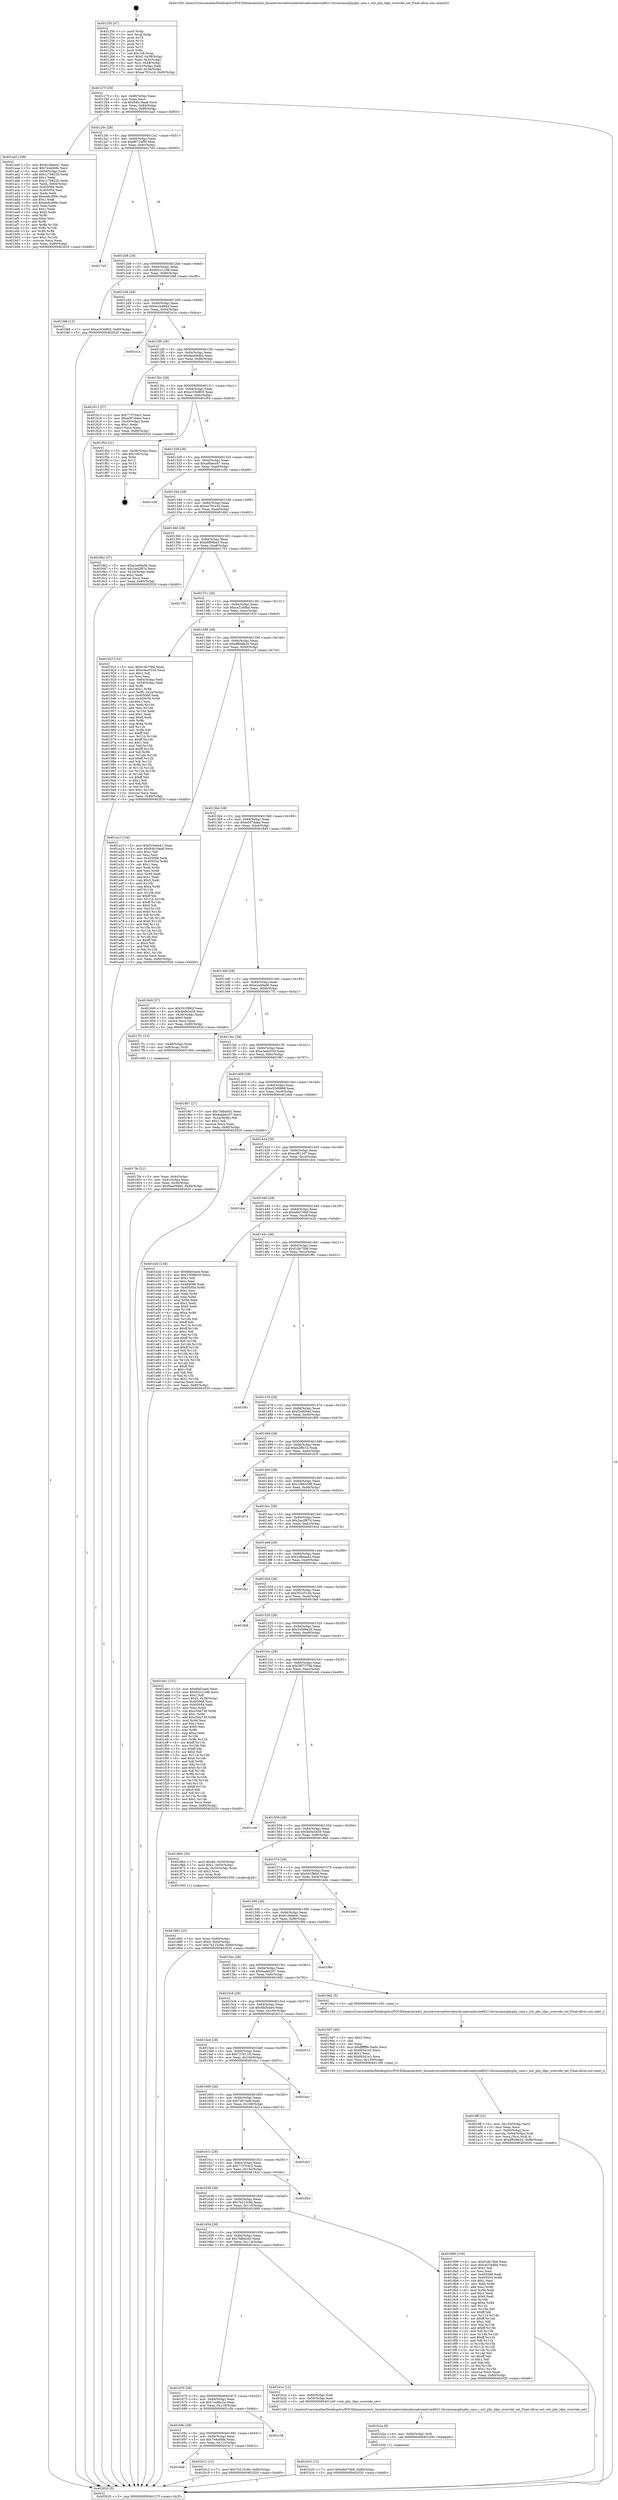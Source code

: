 digraph "0x401250" {
  label = "0x401250 (/mnt/c/Users/mathe/Desktop/tcc/POCII/binaries/extr_linuxdriversnetwirelessbroadcombrcm80211brcmsmacphyphy_cmn.c_wlc_phy_ldpc_override_set_Final-ollvm.out::main(0))"
  labelloc = "t"
  node[shape=record]

  Entry [label="",width=0.3,height=0.3,shape=circle,fillcolor=black,style=filled]
  "0x40127f" [label="{
     0x40127f [29]\l
     | [instrs]\l
     &nbsp;&nbsp;0x40127f \<+3\>: mov -0x80(%rbp),%eax\l
     &nbsp;&nbsp;0x401282 \<+2\>: mov %eax,%ecx\l
     &nbsp;&nbsp;0x401284 \<+6\>: sub $0x84b19aa8,%ecx\l
     &nbsp;&nbsp;0x40128a \<+6\>: mov %eax,-0x84(%rbp)\l
     &nbsp;&nbsp;0x401290 \<+6\>: mov %ecx,-0x88(%rbp)\l
     &nbsp;&nbsp;0x401296 \<+6\>: je 0000000000401aa5 \<main+0x855\>\l
  }"]
  "0x401aa5" [label="{
     0x401aa5 [109]\l
     | [instrs]\l
     &nbsp;&nbsp;0x401aa5 \<+5\>: mov $0x619abe41,%eax\l
     &nbsp;&nbsp;0x401aaa \<+5\>: mov $0x7e4ebfdb,%ecx\l
     &nbsp;&nbsp;0x401aaf \<+3\>: mov -0x64(%rbp),%edx\l
     &nbsp;&nbsp;0x401ab2 \<+6\>: add $0x1c7b822b,%edx\l
     &nbsp;&nbsp;0x401ab8 \<+3\>: add $0x1,%edx\l
     &nbsp;&nbsp;0x401abb \<+6\>: sub $0x1c7b822b,%edx\l
     &nbsp;&nbsp;0x401ac1 \<+3\>: mov %edx,-0x64(%rbp)\l
     &nbsp;&nbsp;0x401ac4 \<+7\>: mov 0x405068,%edx\l
     &nbsp;&nbsp;0x401acb \<+7\>: mov 0x405054,%esi\l
     &nbsp;&nbsp;0x401ad2 \<+2\>: mov %edx,%edi\l
     &nbsp;&nbsp;0x401ad4 \<+6\>: add $0xee6c899c,%edi\l
     &nbsp;&nbsp;0x401ada \<+3\>: sub $0x1,%edi\l
     &nbsp;&nbsp;0x401add \<+6\>: sub $0xee6c899c,%edi\l
     &nbsp;&nbsp;0x401ae3 \<+3\>: imul %edi,%edx\l
     &nbsp;&nbsp;0x401ae6 \<+3\>: and $0x1,%edx\l
     &nbsp;&nbsp;0x401ae9 \<+3\>: cmp $0x0,%edx\l
     &nbsp;&nbsp;0x401aec \<+4\>: sete %r8b\l
     &nbsp;&nbsp;0x401af0 \<+3\>: cmp $0xa,%esi\l
     &nbsp;&nbsp;0x401af3 \<+4\>: setl %r9b\l
     &nbsp;&nbsp;0x401af7 \<+3\>: mov %r8b,%r10b\l
     &nbsp;&nbsp;0x401afa \<+3\>: and %r9b,%r10b\l
     &nbsp;&nbsp;0x401afd \<+3\>: xor %r9b,%r8b\l
     &nbsp;&nbsp;0x401b00 \<+3\>: or %r8b,%r10b\l
     &nbsp;&nbsp;0x401b03 \<+4\>: test $0x1,%r10b\l
     &nbsp;&nbsp;0x401b07 \<+3\>: cmovne %ecx,%eax\l
     &nbsp;&nbsp;0x401b0a \<+3\>: mov %eax,-0x80(%rbp)\l
     &nbsp;&nbsp;0x401b0d \<+5\>: jmp 0000000000402020 \<main+0xdd0\>\l
  }"]
  "0x40129c" [label="{
     0x40129c [28]\l
     | [instrs]\l
     &nbsp;&nbsp;0x40129c \<+5\>: jmp 00000000004012a1 \<main+0x51\>\l
     &nbsp;&nbsp;0x4012a1 \<+6\>: mov -0x84(%rbp),%eax\l
     &nbsp;&nbsp;0x4012a7 \<+5\>: sub $0x86724f5f,%eax\l
     &nbsp;&nbsp;0x4012ac \<+6\>: mov %eax,-0x8c(%rbp)\l
     &nbsp;&nbsp;0x4012b2 \<+6\>: je 00000000004017e5 \<main+0x595\>\l
  }"]
  Exit [label="",width=0.3,height=0.3,shape=circle,fillcolor=black,style=filled,peripheries=2]
  "0x4017e5" [label="{
     0x4017e5\l
  }", style=dashed]
  "0x4012b8" [label="{
     0x4012b8 [28]\l
     | [instrs]\l
     &nbsp;&nbsp;0x4012b8 \<+5\>: jmp 00000000004012bd \<main+0x6d\>\l
     &nbsp;&nbsp;0x4012bd \<+6\>: mov -0x84(%rbp),%eax\l
     &nbsp;&nbsp;0x4012c3 \<+5\>: sub $0x92cc1246,%eax\l
     &nbsp;&nbsp;0x4012c8 \<+6\>: mov %eax,-0x90(%rbp)\l
     &nbsp;&nbsp;0x4012ce \<+6\>: je 0000000000401f48 \<main+0xcf8\>\l
  }"]
  "0x401b33" [label="{
     0x401b33 [12]\l
     | [instrs]\l
     &nbsp;&nbsp;0x401b33 \<+7\>: movl $0xefe070b8,-0x80(%rbp)\l
     &nbsp;&nbsp;0x401b3a \<+5\>: jmp 0000000000402020 \<main+0xdd0\>\l
  }"]
  "0x401f48" [label="{
     0x401f48 [12]\l
     | [instrs]\l
     &nbsp;&nbsp;0x401f48 \<+7\>: movl $0xa163d805,-0x80(%rbp)\l
     &nbsp;&nbsp;0x401f4f \<+5\>: jmp 0000000000402020 \<main+0xdd0\>\l
  }"]
  "0x4012d4" [label="{
     0x4012d4 [28]\l
     | [instrs]\l
     &nbsp;&nbsp;0x4012d4 \<+5\>: jmp 00000000004012d9 \<main+0x89\>\l
     &nbsp;&nbsp;0x4012d9 \<+6\>: mov -0x84(%rbp),%eax\l
     &nbsp;&nbsp;0x4012df \<+5\>: sub $0x9ccb4844,%eax\l
     &nbsp;&nbsp;0x4012e4 \<+6\>: mov %eax,-0x94(%rbp)\l
     &nbsp;&nbsp;0x4012ea \<+6\>: je 0000000000401e1a \<main+0xbca\>\l
  }"]
  "0x401b2a" [label="{
     0x401b2a [9]\l
     | [instrs]\l
     &nbsp;&nbsp;0x401b2a \<+4\>: mov -0x60(%rbp),%rdi\l
     &nbsp;&nbsp;0x401b2e \<+5\>: call 0000000000401030 \<free@plt\>\l
     | [calls]\l
     &nbsp;&nbsp;0x401030 \{1\} (unknown)\l
  }"]
  "0x401e1a" [label="{
     0x401e1a\l
  }", style=dashed]
  "0x4012f0" [label="{
     0x4012f0 [28]\l
     | [instrs]\l
     &nbsp;&nbsp;0x4012f0 \<+5\>: jmp 00000000004012f5 \<main+0xa5\>\l
     &nbsp;&nbsp;0x4012f5 \<+6\>: mov -0x84(%rbp),%eax\l
     &nbsp;&nbsp;0x4012fb \<+5\>: sub $0x9ea09db0,%eax\l
     &nbsp;&nbsp;0x401300 \<+6\>: mov %eax,-0x98(%rbp)\l
     &nbsp;&nbsp;0x401306 \<+6\>: je 0000000000401813 \<main+0x5c3\>\l
  }"]
  "0x4016a8" [label="{
     0x4016a8\l
  }", style=dashed]
  "0x401813" [label="{
     0x401813 [27]\l
     | [instrs]\l
     &nbsp;&nbsp;0x401813 \<+5\>: mov $0x773704c2,%eax\l
     &nbsp;&nbsp;0x401818 \<+5\>: mov $0xe007ddae,%ecx\l
     &nbsp;&nbsp;0x40181d \<+3\>: mov -0x30(%rbp),%edx\l
     &nbsp;&nbsp;0x401820 \<+3\>: cmp $0x1,%edx\l
     &nbsp;&nbsp;0x401823 \<+3\>: cmovl %ecx,%eax\l
     &nbsp;&nbsp;0x401826 \<+3\>: mov %eax,-0x80(%rbp)\l
     &nbsp;&nbsp;0x401829 \<+5\>: jmp 0000000000402020 \<main+0xdd0\>\l
  }"]
  "0x40130c" [label="{
     0x40130c [28]\l
     | [instrs]\l
     &nbsp;&nbsp;0x40130c \<+5\>: jmp 0000000000401311 \<main+0xc1\>\l
     &nbsp;&nbsp;0x401311 \<+6\>: mov -0x84(%rbp),%eax\l
     &nbsp;&nbsp;0x401317 \<+5\>: sub $0xa163d805,%eax\l
     &nbsp;&nbsp;0x40131c \<+6\>: mov %eax,-0x9c(%rbp)\l
     &nbsp;&nbsp;0x401322 \<+6\>: je 0000000000401f54 \<main+0xd04\>\l
  }"]
  "0x401b12" [label="{
     0x401b12 [12]\l
     | [instrs]\l
     &nbsp;&nbsp;0x401b12 \<+7\>: movl $0x7b215c9d,-0x80(%rbp)\l
     &nbsp;&nbsp;0x401b19 \<+5\>: jmp 0000000000402020 \<main+0xdd0\>\l
  }"]
  "0x401f54" [label="{
     0x401f54 [21]\l
     | [instrs]\l
     &nbsp;&nbsp;0x401f54 \<+3\>: mov -0x38(%rbp),%eax\l
     &nbsp;&nbsp;0x401f57 \<+7\>: add $0x108,%rsp\l
     &nbsp;&nbsp;0x401f5e \<+1\>: pop %rbx\l
     &nbsp;&nbsp;0x401f5f \<+2\>: pop %r12\l
     &nbsp;&nbsp;0x401f61 \<+2\>: pop %r13\l
     &nbsp;&nbsp;0x401f63 \<+2\>: pop %r14\l
     &nbsp;&nbsp;0x401f65 \<+2\>: pop %r15\l
     &nbsp;&nbsp;0x401f67 \<+1\>: pop %rbp\l
     &nbsp;&nbsp;0x401f68 \<+1\>: ret\l
  }"]
  "0x401328" [label="{
     0x401328 [28]\l
     | [instrs]\l
     &nbsp;&nbsp;0x401328 \<+5\>: jmp 000000000040132d \<main+0xdd\>\l
     &nbsp;&nbsp;0x40132d \<+6\>: mov -0x84(%rbp),%eax\l
     &nbsp;&nbsp;0x401333 \<+5\>: sub $0xa9beec67,%eax\l
     &nbsp;&nbsp;0x401338 \<+6\>: mov %eax,-0xa0(%rbp)\l
     &nbsp;&nbsp;0x40133e \<+6\>: je 0000000000401c56 \<main+0xa06\>\l
  }"]
  "0x40168c" [label="{
     0x40168c [28]\l
     | [instrs]\l
     &nbsp;&nbsp;0x40168c \<+5\>: jmp 0000000000401691 \<main+0x441\>\l
     &nbsp;&nbsp;0x401691 \<+6\>: mov -0x84(%rbp),%eax\l
     &nbsp;&nbsp;0x401697 \<+5\>: sub $0x7e4ebfdb,%eax\l
     &nbsp;&nbsp;0x40169c \<+6\>: mov %eax,-0x11c(%rbp)\l
     &nbsp;&nbsp;0x4016a2 \<+6\>: je 0000000000401b12 \<main+0x8c2\>\l
  }"]
  "0x401c56" [label="{
     0x401c56\l
  }", style=dashed]
  "0x401344" [label="{
     0x401344 [28]\l
     | [instrs]\l
     &nbsp;&nbsp;0x401344 \<+5\>: jmp 0000000000401349 \<main+0xf9\>\l
     &nbsp;&nbsp;0x401349 \<+6\>: mov -0x84(%rbp),%eax\l
     &nbsp;&nbsp;0x40134f \<+5\>: sub $0xae791e1d,%eax\l
     &nbsp;&nbsp;0x401354 \<+6\>: mov %eax,-0xa4(%rbp)\l
     &nbsp;&nbsp;0x40135a \<+6\>: je 00000000004016b2 \<main+0x462\>\l
  }"]
  "0x401c3b" [label="{
     0x401c3b\l
  }", style=dashed]
  "0x4016b2" [label="{
     0x4016b2 [27]\l
     | [instrs]\l
     &nbsp;&nbsp;0x4016b2 \<+5\>: mov $0xe2a09a06,%eax\l
     &nbsp;&nbsp;0x4016b7 \<+5\>: mov $0x2ae2f87d,%ecx\l
     &nbsp;&nbsp;0x4016bc \<+3\>: mov -0x34(%rbp),%edx\l
     &nbsp;&nbsp;0x4016bf \<+3\>: cmp $0x2,%edx\l
     &nbsp;&nbsp;0x4016c2 \<+3\>: cmovne %ecx,%eax\l
     &nbsp;&nbsp;0x4016c5 \<+3\>: mov %eax,-0x80(%rbp)\l
     &nbsp;&nbsp;0x4016c8 \<+5\>: jmp 0000000000402020 \<main+0xdd0\>\l
  }"]
  "0x401360" [label="{
     0x401360 [28]\l
     | [instrs]\l
     &nbsp;&nbsp;0x401360 \<+5\>: jmp 0000000000401365 \<main+0x115\>\l
     &nbsp;&nbsp;0x401365 \<+6\>: mov -0x84(%rbp),%eax\l
     &nbsp;&nbsp;0x40136b \<+5\>: sub $0xb0f96ba3,%eax\l
     &nbsp;&nbsp;0x401370 \<+6\>: mov %eax,-0xa8(%rbp)\l
     &nbsp;&nbsp;0x401376 \<+6\>: je 0000000000401753 \<main+0x503\>\l
  }"]
  "0x402020" [label="{
     0x402020 [5]\l
     | [instrs]\l
     &nbsp;&nbsp;0x402020 \<+5\>: jmp 000000000040127f \<main+0x2f\>\l
  }"]
  "0x401250" [label="{
     0x401250 [47]\l
     | [instrs]\l
     &nbsp;&nbsp;0x401250 \<+1\>: push %rbp\l
     &nbsp;&nbsp;0x401251 \<+3\>: mov %rsp,%rbp\l
     &nbsp;&nbsp;0x401254 \<+2\>: push %r15\l
     &nbsp;&nbsp;0x401256 \<+2\>: push %r14\l
     &nbsp;&nbsp;0x401258 \<+2\>: push %r13\l
     &nbsp;&nbsp;0x40125a \<+2\>: push %r12\l
     &nbsp;&nbsp;0x40125c \<+1\>: push %rbx\l
     &nbsp;&nbsp;0x40125d \<+7\>: sub $0x108,%rsp\l
     &nbsp;&nbsp;0x401264 \<+7\>: movl $0x0,-0x38(%rbp)\l
     &nbsp;&nbsp;0x40126b \<+3\>: mov %edi,-0x3c(%rbp)\l
     &nbsp;&nbsp;0x40126e \<+4\>: mov %rsi,-0x48(%rbp)\l
     &nbsp;&nbsp;0x401272 \<+3\>: mov -0x3c(%rbp),%edi\l
     &nbsp;&nbsp;0x401275 \<+3\>: mov %edi,-0x34(%rbp)\l
     &nbsp;&nbsp;0x401278 \<+7\>: movl $0xae791e1d,-0x80(%rbp)\l
  }"]
  "0x401670" [label="{
     0x401670 [28]\l
     | [instrs]\l
     &nbsp;&nbsp;0x401670 \<+5\>: jmp 0000000000401675 \<main+0x425\>\l
     &nbsp;&nbsp;0x401675 \<+6\>: mov -0x84(%rbp),%eax\l
     &nbsp;&nbsp;0x40167b \<+5\>: sub $0x7ca8bc24,%eax\l
     &nbsp;&nbsp;0x401680 \<+6\>: mov %eax,-0x118(%rbp)\l
     &nbsp;&nbsp;0x401686 \<+6\>: je 0000000000401c3b \<main+0x9eb\>\l
  }"]
  "0x401753" [label="{
     0x401753\l
  }", style=dashed]
  "0x40137c" [label="{
     0x40137c [28]\l
     | [instrs]\l
     &nbsp;&nbsp;0x40137c \<+5\>: jmp 0000000000401381 \<main+0x131\>\l
     &nbsp;&nbsp;0x401381 \<+6\>: mov -0x84(%rbp),%eax\l
     &nbsp;&nbsp;0x401387 \<+5\>: sub $0xce3168bd,%eax\l
     &nbsp;&nbsp;0x40138c \<+6\>: mov %eax,-0xac(%rbp)\l
     &nbsp;&nbsp;0x401392 \<+6\>: je 000000000040191f \<main+0x6cf\>\l
  }"]
  "0x401b1e" [label="{
     0x401b1e [12]\l
     | [instrs]\l
     &nbsp;&nbsp;0x401b1e \<+4\>: mov -0x60(%rbp),%rdi\l
     &nbsp;&nbsp;0x401b22 \<+3\>: mov -0x50(%rbp),%esi\l
     &nbsp;&nbsp;0x401b25 \<+5\>: call 0000000000401240 \<wlc_phy_ldpc_override_set\>\l
     | [calls]\l
     &nbsp;&nbsp;0x401240 \{1\} (/mnt/c/Users/mathe/Desktop/tcc/POCII/binaries/extr_linuxdriversnetwirelessbroadcombrcm80211brcmsmacphyphy_cmn.c_wlc_phy_ldpc_override_set_Final-ollvm.out::wlc_phy_ldpc_override_set)\l
  }"]
  "0x40191f" [label="{
     0x40191f [152]\l
     | [instrs]\l
     &nbsp;&nbsp;0x40191f \<+5\>: mov $0xf1db75b6,%eax\l
     &nbsp;&nbsp;0x401924 \<+5\>: mov $0xe3ee033d,%ecx\l
     &nbsp;&nbsp;0x401929 \<+2\>: mov $0x1,%dl\l
     &nbsp;&nbsp;0x40192b \<+2\>: xor %esi,%esi\l
     &nbsp;&nbsp;0x40192d \<+3\>: mov -0x64(%rbp),%edi\l
     &nbsp;&nbsp;0x401930 \<+3\>: cmp -0x54(%rbp),%edi\l
     &nbsp;&nbsp;0x401933 \<+4\>: setl %r8b\l
     &nbsp;&nbsp;0x401937 \<+4\>: and $0x1,%r8b\l
     &nbsp;&nbsp;0x40193b \<+4\>: mov %r8b,-0x2a(%rbp)\l
     &nbsp;&nbsp;0x40193f \<+7\>: mov 0x405068,%edi\l
     &nbsp;&nbsp;0x401946 \<+8\>: mov 0x405054,%r9d\l
     &nbsp;&nbsp;0x40194e \<+3\>: sub $0x1,%esi\l
     &nbsp;&nbsp;0x401951 \<+3\>: mov %edi,%r10d\l
     &nbsp;&nbsp;0x401954 \<+3\>: add %esi,%r10d\l
     &nbsp;&nbsp;0x401957 \<+4\>: imul %r10d,%edi\l
     &nbsp;&nbsp;0x40195b \<+3\>: and $0x1,%edi\l
     &nbsp;&nbsp;0x40195e \<+3\>: cmp $0x0,%edi\l
     &nbsp;&nbsp;0x401961 \<+4\>: sete %r8b\l
     &nbsp;&nbsp;0x401965 \<+4\>: cmp $0xa,%r9d\l
     &nbsp;&nbsp;0x401969 \<+4\>: setl %r11b\l
     &nbsp;&nbsp;0x40196d \<+3\>: mov %r8b,%bl\l
     &nbsp;&nbsp;0x401970 \<+3\>: xor $0xff,%bl\l
     &nbsp;&nbsp;0x401973 \<+3\>: mov %r11b,%r14b\l
     &nbsp;&nbsp;0x401976 \<+4\>: xor $0xff,%r14b\l
     &nbsp;&nbsp;0x40197a \<+3\>: xor $0x1,%dl\l
     &nbsp;&nbsp;0x40197d \<+3\>: mov %bl,%r15b\l
     &nbsp;&nbsp;0x401980 \<+4\>: and $0xff,%r15b\l
     &nbsp;&nbsp;0x401984 \<+3\>: and %dl,%r8b\l
     &nbsp;&nbsp;0x401987 \<+3\>: mov %r14b,%r12b\l
     &nbsp;&nbsp;0x40198a \<+4\>: and $0xff,%r12b\l
     &nbsp;&nbsp;0x40198e \<+3\>: and %dl,%r11b\l
     &nbsp;&nbsp;0x401991 \<+3\>: or %r8b,%r15b\l
     &nbsp;&nbsp;0x401994 \<+3\>: or %r11b,%r12b\l
     &nbsp;&nbsp;0x401997 \<+3\>: xor %r12b,%r15b\l
     &nbsp;&nbsp;0x40199a \<+3\>: or %r14b,%bl\l
     &nbsp;&nbsp;0x40199d \<+3\>: xor $0xff,%bl\l
     &nbsp;&nbsp;0x4019a0 \<+3\>: or $0x1,%dl\l
     &nbsp;&nbsp;0x4019a3 \<+2\>: and %dl,%bl\l
     &nbsp;&nbsp;0x4019a5 \<+3\>: or %bl,%r15b\l
     &nbsp;&nbsp;0x4019a8 \<+4\>: test $0x1,%r15b\l
     &nbsp;&nbsp;0x4019ac \<+3\>: cmovne %ecx,%eax\l
     &nbsp;&nbsp;0x4019af \<+3\>: mov %eax,-0x80(%rbp)\l
     &nbsp;&nbsp;0x4019b2 \<+5\>: jmp 0000000000402020 \<main+0xdd0\>\l
  }"]
  "0x401398" [label="{
     0x401398 [28]\l
     | [instrs]\l
     &nbsp;&nbsp;0x401398 \<+5\>: jmp 000000000040139d \<main+0x14d\>\l
     &nbsp;&nbsp;0x40139d \<+6\>: mov -0x84(%rbp),%eax\l
     &nbsp;&nbsp;0x4013a3 \<+5\>: sub $0xdf608b20,%eax\l
     &nbsp;&nbsp;0x4013a8 \<+6\>: mov %eax,-0xb0(%rbp)\l
     &nbsp;&nbsp;0x4013ae \<+6\>: je 0000000000401a1f \<main+0x7cf\>\l
  }"]
  "0x4019ff" [label="{
     0x4019ff [32]\l
     | [instrs]\l
     &nbsp;&nbsp;0x4019ff \<+6\>: mov -0x120(%rbp),%ecx\l
     &nbsp;&nbsp;0x401a05 \<+3\>: imul %eax,%ecx\l
     &nbsp;&nbsp;0x401a08 \<+4\>: mov -0x60(%rbp),%rsi\l
     &nbsp;&nbsp;0x401a0c \<+4\>: movslq -0x64(%rbp),%rdi\l
     &nbsp;&nbsp;0x401a10 \<+3\>: mov %ecx,(%rsi,%rdi,4)\l
     &nbsp;&nbsp;0x401a13 \<+7\>: movl $0xdf608b20,-0x80(%rbp)\l
     &nbsp;&nbsp;0x401a1a \<+5\>: jmp 0000000000402020 \<main+0xdd0\>\l
  }"]
  "0x401a1f" [label="{
     0x401a1f [134]\l
     | [instrs]\l
     &nbsp;&nbsp;0x401a1f \<+5\>: mov $0x619abe41,%eax\l
     &nbsp;&nbsp;0x401a24 \<+5\>: mov $0x84b19aa8,%ecx\l
     &nbsp;&nbsp;0x401a29 \<+2\>: mov $0x1,%dl\l
     &nbsp;&nbsp;0x401a2b \<+2\>: xor %esi,%esi\l
     &nbsp;&nbsp;0x401a2d \<+7\>: mov 0x405068,%edi\l
     &nbsp;&nbsp;0x401a34 \<+8\>: mov 0x405054,%r8d\l
     &nbsp;&nbsp;0x401a3c \<+3\>: sub $0x1,%esi\l
     &nbsp;&nbsp;0x401a3f \<+3\>: mov %edi,%r9d\l
     &nbsp;&nbsp;0x401a42 \<+3\>: add %esi,%r9d\l
     &nbsp;&nbsp;0x401a45 \<+4\>: imul %r9d,%edi\l
     &nbsp;&nbsp;0x401a49 \<+3\>: and $0x1,%edi\l
     &nbsp;&nbsp;0x401a4c \<+3\>: cmp $0x0,%edi\l
     &nbsp;&nbsp;0x401a4f \<+4\>: sete %r10b\l
     &nbsp;&nbsp;0x401a53 \<+4\>: cmp $0xa,%r8d\l
     &nbsp;&nbsp;0x401a57 \<+4\>: setl %r11b\l
     &nbsp;&nbsp;0x401a5b \<+3\>: mov %r10b,%bl\l
     &nbsp;&nbsp;0x401a5e \<+3\>: xor $0xff,%bl\l
     &nbsp;&nbsp;0x401a61 \<+3\>: mov %r11b,%r14b\l
     &nbsp;&nbsp;0x401a64 \<+4\>: xor $0xff,%r14b\l
     &nbsp;&nbsp;0x401a68 \<+3\>: xor $0x0,%dl\l
     &nbsp;&nbsp;0x401a6b \<+3\>: mov %bl,%r15b\l
     &nbsp;&nbsp;0x401a6e \<+4\>: and $0x0,%r15b\l
     &nbsp;&nbsp;0x401a72 \<+3\>: and %dl,%r10b\l
     &nbsp;&nbsp;0x401a75 \<+3\>: mov %r14b,%r12b\l
     &nbsp;&nbsp;0x401a78 \<+4\>: and $0x0,%r12b\l
     &nbsp;&nbsp;0x401a7c \<+3\>: and %dl,%r11b\l
     &nbsp;&nbsp;0x401a7f \<+3\>: or %r10b,%r15b\l
     &nbsp;&nbsp;0x401a82 \<+3\>: or %r11b,%r12b\l
     &nbsp;&nbsp;0x401a85 \<+3\>: xor %r12b,%r15b\l
     &nbsp;&nbsp;0x401a88 \<+3\>: or %r14b,%bl\l
     &nbsp;&nbsp;0x401a8b \<+3\>: xor $0xff,%bl\l
     &nbsp;&nbsp;0x401a8e \<+3\>: or $0x0,%dl\l
     &nbsp;&nbsp;0x401a91 \<+2\>: and %dl,%bl\l
     &nbsp;&nbsp;0x401a93 \<+3\>: or %bl,%r15b\l
     &nbsp;&nbsp;0x401a96 \<+4\>: test $0x1,%r15b\l
     &nbsp;&nbsp;0x401a9a \<+3\>: cmovne %ecx,%eax\l
     &nbsp;&nbsp;0x401a9d \<+3\>: mov %eax,-0x80(%rbp)\l
     &nbsp;&nbsp;0x401aa0 \<+5\>: jmp 0000000000402020 \<main+0xdd0\>\l
  }"]
  "0x4013b4" [label="{
     0x4013b4 [28]\l
     | [instrs]\l
     &nbsp;&nbsp;0x4013b4 \<+5\>: jmp 00000000004013b9 \<main+0x169\>\l
     &nbsp;&nbsp;0x4013b9 \<+6\>: mov -0x84(%rbp),%eax\l
     &nbsp;&nbsp;0x4013bf \<+5\>: sub $0xe007ddae,%eax\l
     &nbsp;&nbsp;0x4013c4 \<+6\>: mov %eax,-0xb4(%rbp)\l
     &nbsp;&nbsp;0x4013ca \<+6\>: je 0000000000401849 \<main+0x5f9\>\l
  }"]
  "0x4019d7" [label="{
     0x4019d7 [40]\l
     | [instrs]\l
     &nbsp;&nbsp;0x4019d7 \<+5\>: mov $0x2,%ecx\l
     &nbsp;&nbsp;0x4019dc \<+1\>: cltd\l
     &nbsp;&nbsp;0x4019dd \<+2\>: idiv %ecx\l
     &nbsp;&nbsp;0x4019df \<+6\>: imul $0xfffffffe,%edx,%ecx\l
     &nbsp;&nbsp;0x4019e5 \<+6\>: sub $0xfd341e3,%ecx\l
     &nbsp;&nbsp;0x4019eb \<+3\>: add $0x1,%ecx\l
     &nbsp;&nbsp;0x4019ee \<+6\>: add $0xfd341e3,%ecx\l
     &nbsp;&nbsp;0x4019f4 \<+6\>: mov %ecx,-0x120(%rbp)\l
     &nbsp;&nbsp;0x4019fa \<+5\>: call 0000000000401160 \<next_i\>\l
     | [calls]\l
     &nbsp;&nbsp;0x401160 \{1\} (/mnt/c/Users/mathe/Desktop/tcc/POCII/binaries/extr_linuxdriversnetwirelessbroadcombrcm80211brcmsmacphyphy_cmn.c_wlc_phy_ldpc_override_set_Final-ollvm.out::next_i)\l
  }"]
  "0x401849" [label="{
     0x401849 [27]\l
     | [instrs]\l
     &nbsp;&nbsp;0x401849 \<+5\>: mov $0x501f88cf,%eax\l
     &nbsp;&nbsp;0x40184e \<+5\>: mov $0x4b0e3459,%ecx\l
     &nbsp;&nbsp;0x401853 \<+3\>: mov -0x30(%rbp),%edx\l
     &nbsp;&nbsp;0x401856 \<+3\>: cmp $0x0,%edx\l
     &nbsp;&nbsp;0x401859 \<+3\>: cmove %ecx,%eax\l
     &nbsp;&nbsp;0x40185c \<+3\>: mov %eax,-0x80(%rbp)\l
     &nbsp;&nbsp;0x40185f \<+5\>: jmp 0000000000402020 \<main+0xdd0\>\l
  }"]
  "0x4013d0" [label="{
     0x4013d0 [28]\l
     | [instrs]\l
     &nbsp;&nbsp;0x4013d0 \<+5\>: jmp 00000000004013d5 \<main+0x185\>\l
     &nbsp;&nbsp;0x4013d5 \<+6\>: mov -0x84(%rbp),%eax\l
     &nbsp;&nbsp;0x4013db \<+5\>: sub $0xe2a09a06,%eax\l
     &nbsp;&nbsp;0x4013e0 \<+6\>: mov %eax,-0xb8(%rbp)\l
     &nbsp;&nbsp;0x4013e6 \<+6\>: je 00000000004017f1 \<main+0x5a1\>\l
  }"]
  "0x401654" [label="{
     0x401654 [28]\l
     | [instrs]\l
     &nbsp;&nbsp;0x401654 \<+5\>: jmp 0000000000401659 \<main+0x409\>\l
     &nbsp;&nbsp;0x401659 \<+6\>: mov -0x84(%rbp),%eax\l
     &nbsp;&nbsp;0x40165f \<+5\>: sub $0x7bfbdc62,%eax\l
     &nbsp;&nbsp;0x401664 \<+6\>: mov %eax,-0x114(%rbp)\l
     &nbsp;&nbsp;0x40166a \<+6\>: je 0000000000401b1e \<main+0x8ce\>\l
  }"]
  "0x4017f1" [label="{
     0x4017f1 [13]\l
     | [instrs]\l
     &nbsp;&nbsp;0x4017f1 \<+4\>: mov -0x48(%rbp),%rax\l
     &nbsp;&nbsp;0x4017f5 \<+4\>: mov 0x8(%rax),%rdi\l
     &nbsp;&nbsp;0x4017f9 \<+5\>: call 0000000000401060 \<atoi@plt\>\l
     | [calls]\l
     &nbsp;&nbsp;0x401060 \{1\} (unknown)\l
  }"]
  "0x4013ec" [label="{
     0x4013ec [28]\l
     | [instrs]\l
     &nbsp;&nbsp;0x4013ec \<+5\>: jmp 00000000004013f1 \<main+0x1a1\>\l
     &nbsp;&nbsp;0x4013f1 \<+6\>: mov -0x84(%rbp),%eax\l
     &nbsp;&nbsp;0x4013f7 \<+5\>: sub $0xe3ee033d,%eax\l
     &nbsp;&nbsp;0x4013fc \<+6\>: mov %eax,-0xbc(%rbp)\l
     &nbsp;&nbsp;0x401402 \<+6\>: je 00000000004019b7 \<main+0x767\>\l
  }"]
  "0x4017fe" [label="{
     0x4017fe [21]\l
     | [instrs]\l
     &nbsp;&nbsp;0x4017fe \<+3\>: mov %eax,-0x4c(%rbp)\l
     &nbsp;&nbsp;0x401801 \<+3\>: mov -0x4c(%rbp),%eax\l
     &nbsp;&nbsp;0x401804 \<+3\>: mov %eax,-0x30(%rbp)\l
     &nbsp;&nbsp;0x401807 \<+7\>: movl $0x9ea09db0,-0x80(%rbp)\l
     &nbsp;&nbsp;0x40180e \<+5\>: jmp 0000000000402020 \<main+0xdd0\>\l
  }"]
  "0x401899" [label="{
     0x401899 [134]\l
     | [instrs]\l
     &nbsp;&nbsp;0x401899 \<+5\>: mov $0xf1db75b6,%eax\l
     &nbsp;&nbsp;0x40189e \<+5\>: mov $0xce3168bd,%ecx\l
     &nbsp;&nbsp;0x4018a3 \<+2\>: mov $0x1,%dl\l
     &nbsp;&nbsp;0x4018a5 \<+2\>: xor %esi,%esi\l
     &nbsp;&nbsp;0x4018a7 \<+7\>: mov 0x405068,%edi\l
     &nbsp;&nbsp;0x4018ae \<+8\>: mov 0x405054,%r8d\l
     &nbsp;&nbsp;0x4018b6 \<+3\>: sub $0x1,%esi\l
     &nbsp;&nbsp;0x4018b9 \<+3\>: mov %edi,%r9d\l
     &nbsp;&nbsp;0x4018bc \<+3\>: add %esi,%r9d\l
     &nbsp;&nbsp;0x4018bf \<+4\>: imul %r9d,%edi\l
     &nbsp;&nbsp;0x4018c3 \<+3\>: and $0x1,%edi\l
     &nbsp;&nbsp;0x4018c6 \<+3\>: cmp $0x0,%edi\l
     &nbsp;&nbsp;0x4018c9 \<+4\>: sete %r10b\l
     &nbsp;&nbsp;0x4018cd \<+4\>: cmp $0xa,%r8d\l
     &nbsp;&nbsp;0x4018d1 \<+4\>: setl %r11b\l
     &nbsp;&nbsp;0x4018d5 \<+3\>: mov %r10b,%bl\l
     &nbsp;&nbsp;0x4018d8 \<+3\>: xor $0xff,%bl\l
     &nbsp;&nbsp;0x4018db \<+3\>: mov %r11b,%r14b\l
     &nbsp;&nbsp;0x4018de \<+4\>: xor $0xff,%r14b\l
     &nbsp;&nbsp;0x4018e2 \<+3\>: xor $0x1,%dl\l
     &nbsp;&nbsp;0x4018e5 \<+3\>: mov %bl,%r15b\l
     &nbsp;&nbsp;0x4018e8 \<+4\>: and $0xff,%r15b\l
     &nbsp;&nbsp;0x4018ec \<+3\>: and %dl,%r10b\l
     &nbsp;&nbsp;0x4018ef \<+3\>: mov %r14b,%r12b\l
     &nbsp;&nbsp;0x4018f2 \<+4\>: and $0xff,%r12b\l
     &nbsp;&nbsp;0x4018f6 \<+3\>: and %dl,%r11b\l
     &nbsp;&nbsp;0x4018f9 \<+3\>: or %r10b,%r15b\l
     &nbsp;&nbsp;0x4018fc \<+3\>: or %r11b,%r12b\l
     &nbsp;&nbsp;0x4018ff \<+3\>: xor %r12b,%r15b\l
     &nbsp;&nbsp;0x401902 \<+3\>: or %r14b,%bl\l
     &nbsp;&nbsp;0x401905 \<+3\>: xor $0xff,%bl\l
     &nbsp;&nbsp;0x401908 \<+3\>: or $0x1,%dl\l
     &nbsp;&nbsp;0x40190b \<+2\>: and %dl,%bl\l
     &nbsp;&nbsp;0x40190d \<+3\>: or %bl,%r15b\l
     &nbsp;&nbsp;0x401910 \<+4\>: test $0x1,%r15b\l
     &nbsp;&nbsp;0x401914 \<+3\>: cmovne %ecx,%eax\l
     &nbsp;&nbsp;0x401917 \<+3\>: mov %eax,-0x80(%rbp)\l
     &nbsp;&nbsp;0x40191a \<+5\>: jmp 0000000000402020 \<main+0xdd0\>\l
  }"]
  "0x4019b7" [label="{
     0x4019b7 [27]\l
     | [instrs]\l
     &nbsp;&nbsp;0x4019b7 \<+5\>: mov $0x7bfbdc62,%eax\l
     &nbsp;&nbsp;0x4019bc \<+5\>: mov $0x6aabb207,%ecx\l
     &nbsp;&nbsp;0x4019c1 \<+3\>: mov -0x2a(%rbp),%dl\l
     &nbsp;&nbsp;0x4019c4 \<+3\>: test $0x1,%dl\l
     &nbsp;&nbsp;0x4019c7 \<+3\>: cmovne %ecx,%eax\l
     &nbsp;&nbsp;0x4019ca \<+3\>: mov %eax,-0x80(%rbp)\l
     &nbsp;&nbsp;0x4019cd \<+5\>: jmp 0000000000402020 \<main+0xdd0\>\l
  }"]
  "0x401408" [label="{
     0x401408 [28]\l
     | [instrs]\l
     &nbsp;&nbsp;0x401408 \<+5\>: jmp 000000000040140d \<main+0x1bd\>\l
     &nbsp;&nbsp;0x40140d \<+6\>: mov -0x84(%rbp),%eax\l
     &nbsp;&nbsp;0x401413 \<+5\>: sub $0xe53d0668,%eax\l
     &nbsp;&nbsp;0x401418 \<+6\>: mov %eax,-0xc0(%rbp)\l
     &nbsp;&nbsp;0x40141e \<+6\>: je 0000000000401ded \<main+0xb9d\>\l
  }"]
  "0x401638" [label="{
     0x401638 [28]\l
     | [instrs]\l
     &nbsp;&nbsp;0x401638 \<+5\>: jmp 000000000040163d \<main+0x3ed\>\l
     &nbsp;&nbsp;0x40163d \<+6\>: mov -0x84(%rbp),%eax\l
     &nbsp;&nbsp;0x401643 \<+5\>: sub $0x7b215c9d,%eax\l
     &nbsp;&nbsp;0x401648 \<+6\>: mov %eax,-0x110(%rbp)\l
     &nbsp;&nbsp;0x40164e \<+6\>: je 0000000000401899 \<main+0x649\>\l
  }"]
  "0x401ded" [label="{
     0x401ded\l
  }", style=dashed]
  "0x401424" [label="{
     0x401424 [28]\l
     | [instrs]\l
     &nbsp;&nbsp;0x401424 \<+5\>: jmp 0000000000401429 \<main+0x1d9\>\l
     &nbsp;&nbsp;0x401429 \<+6\>: mov -0x84(%rbp),%eax\l
     &nbsp;&nbsp;0x40142f \<+5\>: sub $0xecf612d7,%eax\l
     &nbsp;&nbsp;0x401434 \<+6\>: mov %eax,-0xc4(%rbp)\l
     &nbsp;&nbsp;0x40143a \<+6\>: je 0000000000401dce \<main+0xb7e\>\l
  }"]
  "0x40182e" [label="{
     0x40182e\l
  }", style=dashed]
  "0x401dce" [label="{
     0x401dce\l
  }", style=dashed]
  "0x401440" [label="{
     0x401440 [28]\l
     | [instrs]\l
     &nbsp;&nbsp;0x401440 \<+5\>: jmp 0000000000401445 \<main+0x1f5\>\l
     &nbsp;&nbsp;0x401445 \<+6\>: mov -0x84(%rbp),%eax\l
     &nbsp;&nbsp;0x40144b \<+5\>: sub $0xefe070b8,%eax\l
     &nbsp;&nbsp;0x401450 \<+6\>: mov %eax,-0xc8(%rbp)\l
     &nbsp;&nbsp;0x401456 \<+6\>: je 0000000000401e2b \<main+0xbdb\>\l
  }"]
  "0x40161c" [label="{
     0x40161c [28]\l
     | [instrs]\l
     &nbsp;&nbsp;0x40161c \<+5\>: jmp 0000000000401621 \<main+0x3d1\>\l
     &nbsp;&nbsp;0x401621 \<+6\>: mov -0x84(%rbp),%eax\l
     &nbsp;&nbsp;0x401627 \<+5\>: sub $0x773704c2,%eax\l
     &nbsp;&nbsp;0x40162c \<+6\>: mov %eax,-0x10c(%rbp)\l
     &nbsp;&nbsp;0x401632 \<+6\>: je 000000000040182e \<main+0x5de\>\l
  }"]
  "0x401e2b" [label="{
     0x401e2b [134]\l
     | [instrs]\l
     &nbsp;&nbsp;0x401e2b \<+5\>: mov $0x6fa5cae4,%eax\l
     &nbsp;&nbsp;0x401e30 \<+5\>: mov $0x33599e20,%ecx\l
     &nbsp;&nbsp;0x401e35 \<+2\>: mov $0x1,%dl\l
     &nbsp;&nbsp;0x401e37 \<+2\>: xor %esi,%esi\l
     &nbsp;&nbsp;0x401e39 \<+7\>: mov 0x405068,%edi\l
     &nbsp;&nbsp;0x401e40 \<+8\>: mov 0x405054,%r8d\l
     &nbsp;&nbsp;0x401e48 \<+3\>: sub $0x1,%esi\l
     &nbsp;&nbsp;0x401e4b \<+3\>: mov %edi,%r9d\l
     &nbsp;&nbsp;0x401e4e \<+3\>: add %esi,%r9d\l
     &nbsp;&nbsp;0x401e51 \<+4\>: imul %r9d,%edi\l
     &nbsp;&nbsp;0x401e55 \<+3\>: and $0x1,%edi\l
     &nbsp;&nbsp;0x401e58 \<+3\>: cmp $0x0,%edi\l
     &nbsp;&nbsp;0x401e5b \<+4\>: sete %r10b\l
     &nbsp;&nbsp;0x401e5f \<+4\>: cmp $0xa,%r8d\l
     &nbsp;&nbsp;0x401e63 \<+4\>: setl %r11b\l
     &nbsp;&nbsp;0x401e67 \<+3\>: mov %r10b,%bl\l
     &nbsp;&nbsp;0x401e6a \<+3\>: xor $0xff,%bl\l
     &nbsp;&nbsp;0x401e6d \<+3\>: mov %r11b,%r14b\l
     &nbsp;&nbsp;0x401e70 \<+4\>: xor $0xff,%r14b\l
     &nbsp;&nbsp;0x401e74 \<+3\>: xor $0x1,%dl\l
     &nbsp;&nbsp;0x401e77 \<+3\>: mov %bl,%r15b\l
     &nbsp;&nbsp;0x401e7a \<+4\>: and $0xff,%r15b\l
     &nbsp;&nbsp;0x401e7e \<+3\>: and %dl,%r10b\l
     &nbsp;&nbsp;0x401e81 \<+3\>: mov %r14b,%r12b\l
     &nbsp;&nbsp;0x401e84 \<+4\>: and $0xff,%r12b\l
     &nbsp;&nbsp;0x401e88 \<+3\>: and %dl,%r11b\l
     &nbsp;&nbsp;0x401e8b \<+3\>: or %r10b,%r15b\l
     &nbsp;&nbsp;0x401e8e \<+3\>: or %r11b,%r12b\l
     &nbsp;&nbsp;0x401e91 \<+3\>: xor %r12b,%r15b\l
     &nbsp;&nbsp;0x401e94 \<+3\>: or %r14b,%bl\l
     &nbsp;&nbsp;0x401e97 \<+3\>: xor $0xff,%bl\l
     &nbsp;&nbsp;0x401e9a \<+3\>: or $0x1,%dl\l
     &nbsp;&nbsp;0x401e9d \<+2\>: and %dl,%bl\l
     &nbsp;&nbsp;0x401e9f \<+3\>: or %bl,%r15b\l
     &nbsp;&nbsp;0x401ea2 \<+4\>: test $0x1,%r15b\l
     &nbsp;&nbsp;0x401ea6 \<+3\>: cmovne %ecx,%eax\l
     &nbsp;&nbsp;0x401ea9 \<+3\>: mov %eax,-0x80(%rbp)\l
     &nbsp;&nbsp;0x401eac \<+5\>: jmp 0000000000402020 \<main+0xdd0\>\l
  }"]
  "0x40145c" [label="{
     0x40145c [28]\l
     | [instrs]\l
     &nbsp;&nbsp;0x40145c \<+5\>: jmp 0000000000401461 \<main+0x211\>\l
     &nbsp;&nbsp;0x401461 \<+6\>: mov -0x84(%rbp),%eax\l
     &nbsp;&nbsp;0x401467 \<+5\>: sub $0xf1db75b6,%eax\l
     &nbsp;&nbsp;0x40146c \<+6\>: mov %eax,-0xcc(%rbp)\l
     &nbsp;&nbsp;0x401472 \<+6\>: je 0000000000401f81 \<main+0xd31\>\l
  }"]
  "0x401dc2" [label="{
     0x401dc2\l
  }", style=dashed]
  "0x401f81" [label="{
     0x401f81\l
  }", style=dashed]
  "0x401478" [label="{
     0x401478 [28]\l
     | [instrs]\l
     &nbsp;&nbsp;0x401478 \<+5\>: jmp 000000000040147d \<main+0x22d\>\l
     &nbsp;&nbsp;0x40147d \<+6\>: mov -0x84(%rbp),%eax\l
     &nbsp;&nbsp;0x401483 \<+5\>: sub $0xf2a909a0,%eax\l
     &nbsp;&nbsp;0x401488 \<+6\>: mov %eax,-0xd0(%rbp)\l
     &nbsp;&nbsp;0x40148e \<+6\>: je 0000000000401f69 \<main+0xd19\>\l
  }"]
  "0x401600" [label="{
     0x401600 [28]\l
     | [instrs]\l
     &nbsp;&nbsp;0x401600 \<+5\>: jmp 0000000000401605 \<main+0x3b5\>\l
     &nbsp;&nbsp;0x401605 \<+6\>: mov -0x84(%rbp),%eax\l
     &nbsp;&nbsp;0x40160b \<+5\>: sub $0x74f13afd,%eax\l
     &nbsp;&nbsp;0x401610 \<+6\>: mov %eax,-0x108(%rbp)\l
     &nbsp;&nbsp;0x401616 \<+6\>: je 0000000000401dc2 \<main+0xb72\>\l
  }"]
  "0x401f69" [label="{
     0x401f69\l
  }", style=dashed]
  "0x401494" [label="{
     0x401494 [28]\l
     | [instrs]\l
     &nbsp;&nbsp;0x401494 \<+5\>: jmp 0000000000401499 \<main+0x249\>\l
     &nbsp;&nbsp;0x401499 \<+6\>: mov -0x84(%rbp),%eax\l
     &nbsp;&nbsp;0x40149f \<+5\>: sub $0xb28fc32,%eax\l
     &nbsp;&nbsp;0x4014a4 \<+6\>: mov %eax,-0xd4(%rbp)\l
     &nbsp;&nbsp;0x4014aa \<+6\>: je 0000000000401b3f \<main+0x8ef\>\l
  }"]
  "0x401bcc" [label="{
     0x401bcc\l
  }", style=dashed]
  "0x401b3f" [label="{
     0x401b3f\l
  }", style=dashed]
  "0x4014b0" [label="{
     0x4014b0 [28]\l
     | [instrs]\l
     &nbsp;&nbsp;0x4014b0 \<+5\>: jmp 00000000004014b5 \<main+0x265\>\l
     &nbsp;&nbsp;0x4014b5 \<+6\>: mov -0x84(%rbp),%eax\l
     &nbsp;&nbsp;0x4014bb \<+5\>: sub $0x10b64389,%eax\l
     &nbsp;&nbsp;0x4014c0 \<+6\>: mov %eax,-0xd8(%rbp)\l
     &nbsp;&nbsp;0x4014c6 \<+6\>: je 0000000000401b74 \<main+0x924\>\l
  }"]
  "0x4015e4" [label="{
     0x4015e4 [28]\l
     | [instrs]\l
     &nbsp;&nbsp;0x4015e4 \<+5\>: jmp 00000000004015e9 \<main+0x399\>\l
     &nbsp;&nbsp;0x4015e9 \<+6\>: mov -0x84(%rbp),%eax\l
     &nbsp;&nbsp;0x4015ef \<+5\>: sub $0x727611f3,%eax\l
     &nbsp;&nbsp;0x4015f4 \<+6\>: mov %eax,-0x104(%rbp)\l
     &nbsp;&nbsp;0x4015fa \<+6\>: je 0000000000401bcc \<main+0x97c\>\l
  }"]
  "0x401b74" [label="{
     0x401b74\l
  }", style=dashed]
  "0x4014cc" [label="{
     0x4014cc [28]\l
     | [instrs]\l
     &nbsp;&nbsp;0x4014cc \<+5\>: jmp 00000000004014d1 \<main+0x281\>\l
     &nbsp;&nbsp;0x4014d1 \<+6\>: mov -0x84(%rbp),%eax\l
     &nbsp;&nbsp;0x4014d7 \<+5\>: sub $0x2ae2f87d,%eax\l
     &nbsp;&nbsp;0x4014dc \<+6\>: mov %eax,-0xdc(%rbp)\l
     &nbsp;&nbsp;0x4014e2 \<+6\>: je 00000000004016cd \<main+0x47d\>\l
  }"]
  "0x402012" [label="{
     0x402012\l
  }", style=dashed]
  "0x4016cd" [label="{
     0x4016cd\l
  }", style=dashed]
  "0x4014e8" [label="{
     0x4014e8 [28]\l
     | [instrs]\l
     &nbsp;&nbsp;0x4014e8 \<+5\>: jmp 00000000004014ed \<main+0x29d\>\l
     &nbsp;&nbsp;0x4014ed \<+6\>: mov -0x84(%rbp),%eax\l
     &nbsp;&nbsp;0x4014f3 \<+5\>: sub $0x2d8eea42,%eax\l
     &nbsp;&nbsp;0x4014f8 \<+6\>: mov %eax,-0xe0(%rbp)\l
     &nbsp;&nbsp;0x4014fe \<+6\>: je 0000000000401fac \<main+0xd5c\>\l
  }"]
  "0x4015c8" [label="{
     0x4015c8 [28]\l
     | [instrs]\l
     &nbsp;&nbsp;0x4015c8 \<+5\>: jmp 00000000004015cd \<main+0x37d\>\l
     &nbsp;&nbsp;0x4015cd \<+6\>: mov -0x84(%rbp),%eax\l
     &nbsp;&nbsp;0x4015d3 \<+5\>: sub $0x6fa5cae4,%eax\l
     &nbsp;&nbsp;0x4015d8 \<+6\>: mov %eax,-0x100(%rbp)\l
     &nbsp;&nbsp;0x4015de \<+6\>: je 0000000000402012 \<main+0xdc2\>\l
  }"]
  "0x401fac" [label="{
     0x401fac\l
  }", style=dashed]
  "0x401504" [label="{
     0x401504 [28]\l
     | [instrs]\l
     &nbsp;&nbsp;0x401504 \<+5\>: jmp 0000000000401509 \<main+0x2b9\>\l
     &nbsp;&nbsp;0x401509 \<+6\>: mov -0x84(%rbp),%eax\l
     &nbsp;&nbsp;0x40150f \<+5\>: sub $0x3022516b,%eax\l
     &nbsp;&nbsp;0x401514 \<+6\>: mov %eax,-0xe4(%rbp)\l
     &nbsp;&nbsp;0x40151a \<+6\>: je 0000000000401fb8 \<main+0xd68\>\l
  }"]
  "0x4019d2" [label="{
     0x4019d2 [5]\l
     | [instrs]\l
     &nbsp;&nbsp;0x4019d2 \<+5\>: call 0000000000401160 \<next_i\>\l
     | [calls]\l
     &nbsp;&nbsp;0x401160 \{1\} (/mnt/c/Users/mathe/Desktop/tcc/POCII/binaries/extr_linuxdriversnetwirelessbroadcombrcm80211brcmsmacphyphy_cmn.c_wlc_phy_ldpc_override_set_Final-ollvm.out::next_i)\l
  }"]
  "0x401fb8" [label="{
     0x401fb8\l
  }", style=dashed]
  "0x401520" [label="{
     0x401520 [28]\l
     | [instrs]\l
     &nbsp;&nbsp;0x401520 \<+5\>: jmp 0000000000401525 \<main+0x2d5\>\l
     &nbsp;&nbsp;0x401525 \<+6\>: mov -0x84(%rbp),%eax\l
     &nbsp;&nbsp;0x40152b \<+5\>: sub $0x33599e20,%eax\l
     &nbsp;&nbsp;0x401530 \<+6\>: mov %eax,-0xe8(%rbp)\l
     &nbsp;&nbsp;0x401536 \<+6\>: je 0000000000401eb1 \<main+0xc61\>\l
  }"]
  "0x4015ac" [label="{
     0x4015ac [28]\l
     | [instrs]\l
     &nbsp;&nbsp;0x4015ac \<+5\>: jmp 00000000004015b1 \<main+0x361\>\l
     &nbsp;&nbsp;0x4015b1 \<+6\>: mov -0x84(%rbp),%eax\l
     &nbsp;&nbsp;0x4015b7 \<+5\>: sub $0x6aabb207,%eax\l
     &nbsp;&nbsp;0x4015bc \<+6\>: mov %eax,-0xfc(%rbp)\l
     &nbsp;&nbsp;0x4015c2 \<+6\>: je 00000000004019d2 \<main+0x782\>\l
  }"]
  "0x401eb1" [label="{
     0x401eb1 [151]\l
     | [instrs]\l
     &nbsp;&nbsp;0x401eb1 \<+5\>: mov $0x6fa5cae4,%eax\l
     &nbsp;&nbsp;0x401eb6 \<+5\>: mov $0x92cc1246,%ecx\l
     &nbsp;&nbsp;0x401ebb \<+2\>: mov $0x1,%dl\l
     &nbsp;&nbsp;0x401ebd \<+7\>: movl $0x0,-0x38(%rbp)\l
     &nbsp;&nbsp;0x401ec4 \<+7\>: mov 0x405068,%esi\l
     &nbsp;&nbsp;0x401ecb \<+7\>: mov 0x405054,%edi\l
     &nbsp;&nbsp;0x401ed2 \<+3\>: mov %esi,%r8d\l
     &nbsp;&nbsp;0x401ed5 \<+7\>: sub $0xc5da739,%r8d\l
     &nbsp;&nbsp;0x401edc \<+4\>: sub $0x1,%r8d\l
     &nbsp;&nbsp;0x401ee0 \<+7\>: add $0xc5da739,%r8d\l
     &nbsp;&nbsp;0x401ee7 \<+4\>: imul %r8d,%esi\l
     &nbsp;&nbsp;0x401eeb \<+3\>: and $0x1,%esi\l
     &nbsp;&nbsp;0x401eee \<+3\>: cmp $0x0,%esi\l
     &nbsp;&nbsp;0x401ef1 \<+4\>: sete %r9b\l
     &nbsp;&nbsp;0x401ef5 \<+3\>: cmp $0xa,%edi\l
     &nbsp;&nbsp;0x401ef8 \<+4\>: setl %r10b\l
     &nbsp;&nbsp;0x401efc \<+3\>: mov %r9b,%r11b\l
     &nbsp;&nbsp;0x401eff \<+4\>: xor $0xff,%r11b\l
     &nbsp;&nbsp;0x401f03 \<+3\>: mov %r10b,%bl\l
     &nbsp;&nbsp;0x401f06 \<+3\>: xor $0xff,%bl\l
     &nbsp;&nbsp;0x401f09 \<+3\>: xor $0x0,%dl\l
     &nbsp;&nbsp;0x401f0c \<+3\>: mov %r11b,%r14b\l
     &nbsp;&nbsp;0x401f0f \<+4\>: and $0x0,%r14b\l
     &nbsp;&nbsp;0x401f13 \<+3\>: and %dl,%r9b\l
     &nbsp;&nbsp;0x401f16 \<+3\>: mov %bl,%r15b\l
     &nbsp;&nbsp;0x401f19 \<+4\>: and $0x0,%r15b\l
     &nbsp;&nbsp;0x401f1d \<+3\>: and %dl,%r10b\l
     &nbsp;&nbsp;0x401f20 \<+3\>: or %r9b,%r14b\l
     &nbsp;&nbsp;0x401f23 \<+3\>: or %r10b,%r15b\l
     &nbsp;&nbsp;0x401f26 \<+3\>: xor %r15b,%r14b\l
     &nbsp;&nbsp;0x401f29 \<+3\>: or %bl,%r11b\l
     &nbsp;&nbsp;0x401f2c \<+4\>: xor $0xff,%r11b\l
     &nbsp;&nbsp;0x401f30 \<+3\>: or $0x0,%dl\l
     &nbsp;&nbsp;0x401f33 \<+3\>: and %dl,%r11b\l
     &nbsp;&nbsp;0x401f36 \<+3\>: or %r11b,%r14b\l
     &nbsp;&nbsp;0x401f39 \<+4\>: test $0x1,%r14b\l
     &nbsp;&nbsp;0x401f3d \<+3\>: cmovne %ecx,%eax\l
     &nbsp;&nbsp;0x401f40 \<+3\>: mov %eax,-0x80(%rbp)\l
     &nbsp;&nbsp;0x401f43 \<+5\>: jmp 0000000000402020 \<main+0xdd0\>\l
  }"]
  "0x40153c" [label="{
     0x40153c [28]\l
     | [instrs]\l
     &nbsp;&nbsp;0x40153c \<+5\>: jmp 0000000000401541 \<main+0x2f1\>\l
     &nbsp;&nbsp;0x401541 \<+6\>: mov -0x84(%rbp),%eax\l
     &nbsp;&nbsp;0x401547 \<+5\>: sub $0x3f573706,%eax\l
     &nbsp;&nbsp;0x40154c \<+6\>: mov %eax,-0xec(%rbp)\l
     &nbsp;&nbsp;0x401552 \<+6\>: je 0000000000401ce6 \<main+0xa96\>\l
  }"]
  "0x401f8d" [label="{
     0x401f8d\l
  }", style=dashed]
  "0x401ce6" [label="{
     0x401ce6\l
  }", style=dashed]
  "0x401558" [label="{
     0x401558 [28]\l
     | [instrs]\l
     &nbsp;&nbsp;0x401558 \<+5\>: jmp 000000000040155d \<main+0x30d\>\l
     &nbsp;&nbsp;0x40155d \<+6\>: mov -0x84(%rbp),%eax\l
     &nbsp;&nbsp;0x401563 \<+5\>: sub $0x4b0e3459,%eax\l
     &nbsp;&nbsp;0x401568 \<+6\>: mov %eax,-0xf0(%rbp)\l
     &nbsp;&nbsp;0x40156e \<+6\>: je 0000000000401864 \<main+0x614\>\l
  }"]
  "0x401590" [label="{
     0x401590 [28]\l
     | [instrs]\l
     &nbsp;&nbsp;0x401590 \<+5\>: jmp 0000000000401595 \<main+0x345\>\l
     &nbsp;&nbsp;0x401595 \<+6\>: mov -0x84(%rbp),%eax\l
     &nbsp;&nbsp;0x40159b \<+5\>: sub $0x619abe41,%eax\l
     &nbsp;&nbsp;0x4015a0 \<+6\>: mov %eax,-0xf8(%rbp)\l
     &nbsp;&nbsp;0x4015a6 \<+6\>: je 0000000000401f8d \<main+0xd3d\>\l
  }"]
  "0x401864" [label="{
     0x401864 [30]\l
     | [instrs]\l
     &nbsp;&nbsp;0x401864 \<+7\>: movl $0x64,-0x50(%rbp)\l
     &nbsp;&nbsp;0x40186b \<+7\>: movl $0x1,-0x54(%rbp)\l
     &nbsp;&nbsp;0x401872 \<+4\>: movslq -0x54(%rbp),%rax\l
     &nbsp;&nbsp;0x401876 \<+4\>: shl $0x2,%rax\l
     &nbsp;&nbsp;0x40187a \<+3\>: mov %rax,%rdi\l
     &nbsp;&nbsp;0x40187d \<+5\>: call 0000000000401050 \<malloc@plt\>\l
     | [calls]\l
     &nbsp;&nbsp;0x401050 \{1\} (unknown)\l
  }"]
  "0x401574" [label="{
     0x401574 [28]\l
     | [instrs]\l
     &nbsp;&nbsp;0x401574 \<+5\>: jmp 0000000000401579 \<main+0x329\>\l
     &nbsp;&nbsp;0x401579 \<+6\>: mov -0x84(%rbp),%eax\l
     &nbsp;&nbsp;0x40157f \<+5\>: sub $0x501f88cf,%eax\l
     &nbsp;&nbsp;0x401584 \<+6\>: mov %eax,-0xf4(%rbp)\l
     &nbsp;&nbsp;0x40158a \<+6\>: je 0000000000401e0e \<main+0xbbe\>\l
  }"]
  "0x401882" [label="{
     0x401882 [23]\l
     | [instrs]\l
     &nbsp;&nbsp;0x401882 \<+4\>: mov %rax,-0x60(%rbp)\l
     &nbsp;&nbsp;0x401886 \<+7\>: movl $0x0,-0x64(%rbp)\l
     &nbsp;&nbsp;0x40188d \<+7\>: movl $0x7b215c9d,-0x80(%rbp)\l
     &nbsp;&nbsp;0x401894 \<+5\>: jmp 0000000000402020 \<main+0xdd0\>\l
  }"]
  "0x401e0e" [label="{
     0x401e0e\l
  }", style=dashed]
  Entry -> "0x401250" [label=" 1"]
  "0x40127f" -> "0x401aa5" [label=" 1"]
  "0x40127f" -> "0x40129c" [label=" 19"]
  "0x401f54" -> Exit [label=" 1"]
  "0x40129c" -> "0x4017e5" [label=" 0"]
  "0x40129c" -> "0x4012b8" [label=" 19"]
  "0x401f48" -> "0x402020" [label=" 1"]
  "0x4012b8" -> "0x401f48" [label=" 1"]
  "0x4012b8" -> "0x4012d4" [label=" 18"]
  "0x401eb1" -> "0x402020" [label=" 1"]
  "0x4012d4" -> "0x401e1a" [label=" 0"]
  "0x4012d4" -> "0x4012f0" [label=" 18"]
  "0x401e2b" -> "0x402020" [label=" 1"]
  "0x4012f0" -> "0x401813" [label=" 1"]
  "0x4012f0" -> "0x40130c" [label=" 17"]
  "0x401b33" -> "0x402020" [label=" 1"]
  "0x40130c" -> "0x401f54" [label=" 1"]
  "0x40130c" -> "0x401328" [label=" 16"]
  "0x401b2a" -> "0x401b33" [label=" 1"]
  "0x401328" -> "0x401c56" [label=" 0"]
  "0x401328" -> "0x401344" [label=" 16"]
  "0x401b12" -> "0x402020" [label=" 1"]
  "0x401344" -> "0x4016b2" [label=" 1"]
  "0x401344" -> "0x401360" [label=" 15"]
  "0x4016b2" -> "0x402020" [label=" 1"]
  "0x401250" -> "0x40127f" [label=" 1"]
  "0x402020" -> "0x40127f" [label=" 19"]
  "0x40168c" -> "0x4016a8" [label=" 0"]
  "0x401360" -> "0x401753" [label=" 0"]
  "0x401360" -> "0x40137c" [label=" 15"]
  "0x401b1e" -> "0x401b2a" [label=" 1"]
  "0x40137c" -> "0x40191f" [label=" 2"]
  "0x40137c" -> "0x401398" [label=" 13"]
  "0x401670" -> "0x40168c" [label=" 1"]
  "0x401398" -> "0x401a1f" [label=" 1"]
  "0x401398" -> "0x4013b4" [label=" 12"]
  "0x40168c" -> "0x401b12" [label=" 1"]
  "0x4013b4" -> "0x401849" [label=" 1"]
  "0x4013b4" -> "0x4013d0" [label=" 11"]
  "0x401654" -> "0x401670" [label=" 1"]
  "0x4013d0" -> "0x4017f1" [label=" 1"]
  "0x4013d0" -> "0x4013ec" [label=" 10"]
  "0x4017f1" -> "0x4017fe" [label=" 1"]
  "0x4017fe" -> "0x402020" [label=" 1"]
  "0x401813" -> "0x402020" [label=" 1"]
  "0x401849" -> "0x402020" [label=" 1"]
  "0x401654" -> "0x401b1e" [label=" 1"]
  "0x4013ec" -> "0x4019b7" [label=" 2"]
  "0x4013ec" -> "0x401408" [label=" 8"]
  "0x401670" -> "0x401c3b" [label=" 0"]
  "0x401408" -> "0x401ded" [label=" 0"]
  "0x401408" -> "0x401424" [label=" 8"]
  "0x401a1f" -> "0x402020" [label=" 1"]
  "0x401424" -> "0x401dce" [label=" 0"]
  "0x401424" -> "0x401440" [label=" 8"]
  "0x4019ff" -> "0x402020" [label=" 1"]
  "0x401440" -> "0x401e2b" [label=" 1"]
  "0x401440" -> "0x40145c" [label=" 7"]
  "0x4019d2" -> "0x4019d7" [label=" 1"]
  "0x40145c" -> "0x401f81" [label=" 0"]
  "0x40145c" -> "0x401478" [label=" 7"]
  "0x4019b7" -> "0x402020" [label=" 2"]
  "0x401478" -> "0x401f69" [label=" 0"]
  "0x401478" -> "0x401494" [label=" 7"]
  "0x401899" -> "0x402020" [label=" 2"]
  "0x401494" -> "0x401b3f" [label=" 0"]
  "0x401494" -> "0x4014b0" [label=" 7"]
  "0x401638" -> "0x401654" [label=" 2"]
  "0x4014b0" -> "0x401b74" [label=" 0"]
  "0x4014b0" -> "0x4014cc" [label=" 7"]
  "0x401aa5" -> "0x402020" [label=" 1"]
  "0x4014cc" -> "0x4016cd" [label=" 0"]
  "0x4014cc" -> "0x4014e8" [label=" 7"]
  "0x40161c" -> "0x401638" [label=" 4"]
  "0x4014e8" -> "0x401fac" [label=" 0"]
  "0x4014e8" -> "0x401504" [label=" 7"]
  "0x4019d7" -> "0x4019ff" [label=" 1"]
  "0x401504" -> "0x401fb8" [label=" 0"]
  "0x401504" -> "0x401520" [label=" 7"]
  "0x401600" -> "0x40161c" [label=" 4"]
  "0x401520" -> "0x401eb1" [label=" 1"]
  "0x401520" -> "0x40153c" [label=" 6"]
  "0x40191f" -> "0x402020" [label=" 2"]
  "0x40153c" -> "0x401ce6" [label=" 0"]
  "0x40153c" -> "0x401558" [label=" 6"]
  "0x4015e4" -> "0x401600" [label=" 4"]
  "0x401558" -> "0x401864" [label=" 1"]
  "0x401558" -> "0x401574" [label=" 5"]
  "0x401864" -> "0x401882" [label=" 1"]
  "0x401882" -> "0x402020" [label=" 1"]
  "0x401638" -> "0x401899" [label=" 2"]
  "0x401574" -> "0x401e0e" [label=" 0"]
  "0x401574" -> "0x401590" [label=" 5"]
  "0x4015e4" -> "0x401bcc" [label=" 0"]
  "0x401590" -> "0x401f8d" [label=" 0"]
  "0x401590" -> "0x4015ac" [label=" 5"]
  "0x401600" -> "0x401dc2" [label=" 0"]
  "0x4015ac" -> "0x4019d2" [label=" 1"]
  "0x4015ac" -> "0x4015c8" [label=" 4"]
  "0x40161c" -> "0x40182e" [label=" 0"]
  "0x4015c8" -> "0x402012" [label=" 0"]
  "0x4015c8" -> "0x4015e4" [label=" 4"]
}
